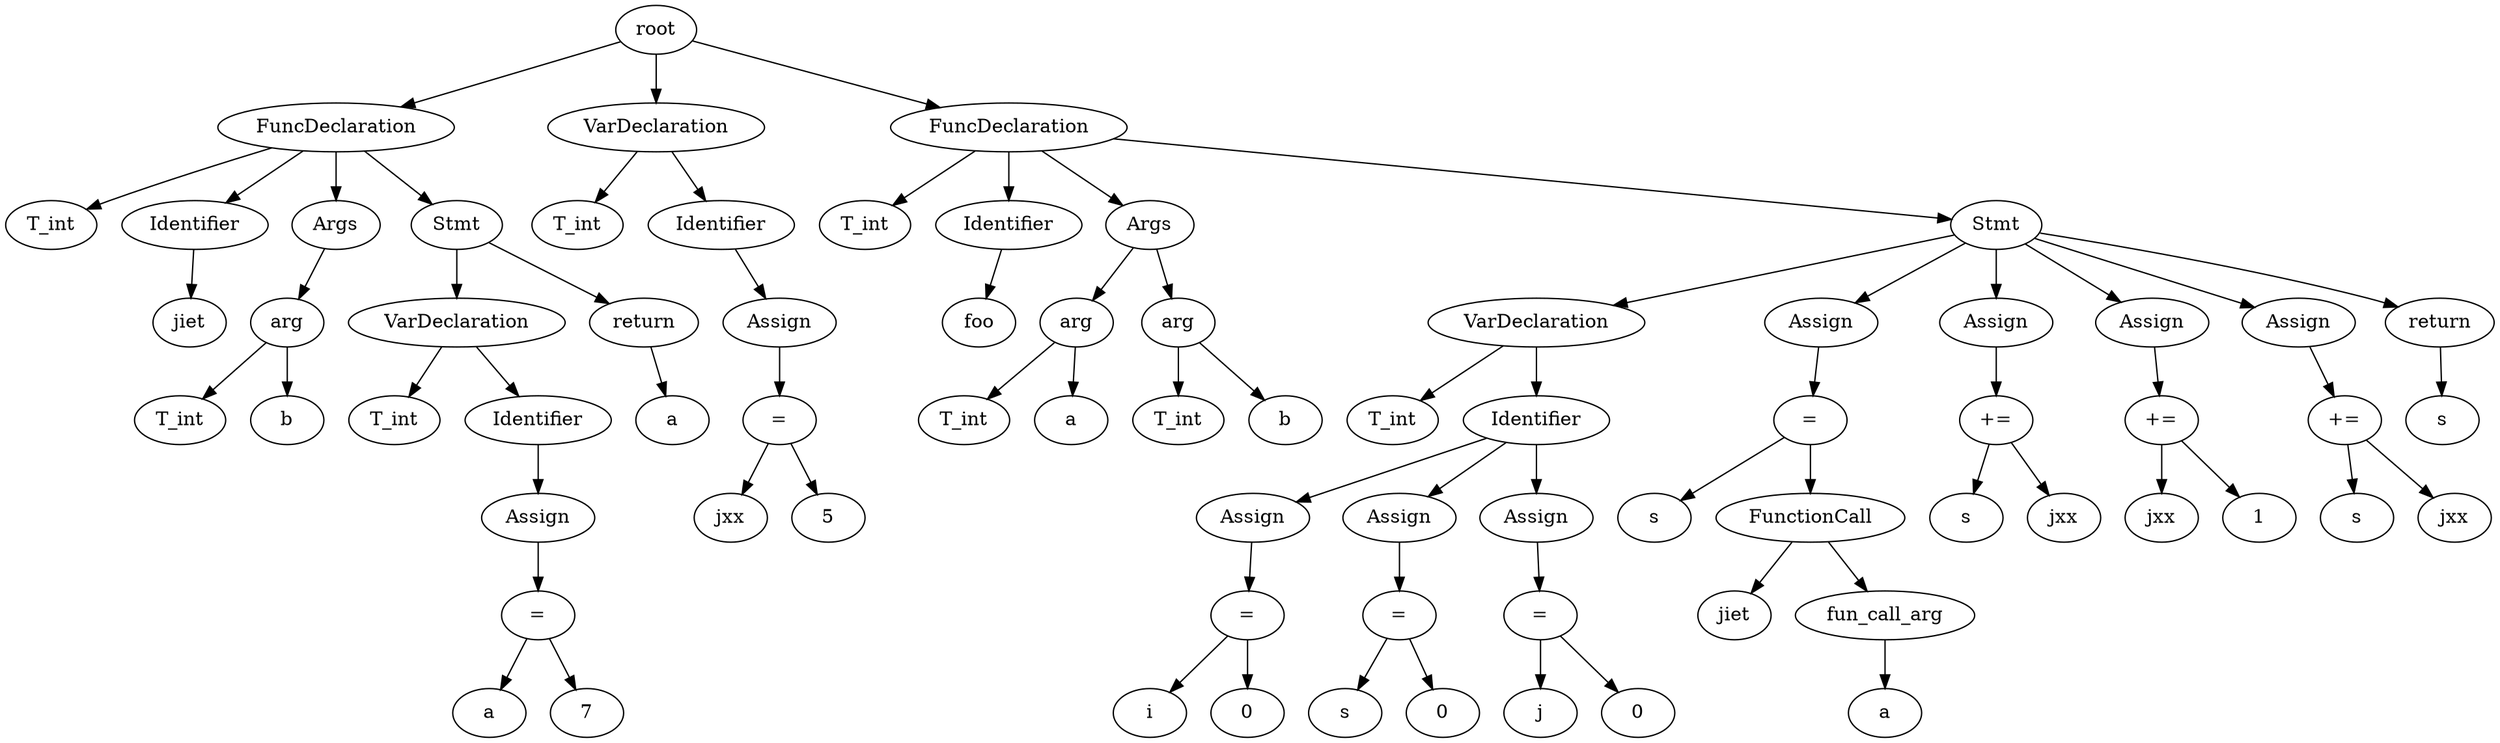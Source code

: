 // root
digraph {
	None [label=root]
	0 [label=FuncDeclaration]
	None -> 0
	1 [label=T_int]
	0 -> 1
	2 [label=Identifier]
	0 -> 2
	3 [label=jiet]
	2 -> 3
	4 [label=Args]
	0 -> 4
	5 [label=arg]
	4 -> 5
	6 [label=T_int]
	5 -> 6
	7 [label=b]
	5 -> 7
	8 [label=Stmt]
	0 -> 8
	9 [label=VarDeclaration]
	8 -> 9
	10 [label=T_int]
	9 -> 10
	11 [label=Identifier]
	9 -> 11
	12 [label=Assign]
	11 -> 12
	14 [label="="]
	12 -> 14
	13 [label=a]
	14 -> 13
	15 [label=7]
	14 -> 15
	16 [label=return]
	8 -> 16
	17 [label=a]
	16 -> 17
	18 [label=VarDeclaration]
	None -> 18
	19 [label=T_int]
	18 -> 19
	20 [label=Identifier]
	18 -> 20
	21 [label=Assign]
	20 -> 21
	23 [label="="]
	21 -> 23
	22 [label=jxx]
	23 -> 22
	24 [label=5]
	23 -> 24
	25 [label=FuncDeclaration]
	None -> 25
	26 [label=T_int]
	25 -> 26
	27 [label=Identifier]
	25 -> 27
	28 [label=foo]
	27 -> 28
	29 [label=Args]
	25 -> 29
	30 [label=arg]
	29 -> 30
	31 [label=T_int]
	30 -> 31
	32 [label=a]
	30 -> 32
	33 [label=arg]
	29 -> 33
	34 [label=T_int]
	33 -> 34
	35 [label=b]
	33 -> 35
	36 [label=Stmt]
	25 -> 36
	37 [label=VarDeclaration]
	36 -> 37
	38 [label=T_int]
	37 -> 38
	39 [label=Identifier]
	37 -> 39
	40 [label=Assign]
	39 -> 40
	42 [label="="]
	40 -> 42
	41 [label=i]
	42 -> 41
	43 [label=0]
	42 -> 43
	44 [label=Assign]
	39 -> 44
	46 [label="="]
	44 -> 46
	45 [label=s]
	46 -> 45
	47 [label=0]
	46 -> 47
	48 [label=Assign]
	39 -> 48
	50 [label="="]
	48 -> 50
	49 [label=j]
	50 -> 49
	51 [label=0]
	50 -> 51
	52 [label=Assign]
	36 -> 52
	54 [label="="]
	52 -> 54
	53 [label=s]
	54 -> 53
	55 [label=FunctionCall]
	54 -> 55
	56 [label=jiet]
	55 -> 56
	57 [label=fun_call_arg]
	55 -> 57
	58 [label=a]
	57 -> 58
	59 [label=Assign]
	36 -> 59
	61 [label="+="]
	59 -> 61
	60 [label=s]
	61 -> 60
	62 [label=jxx]
	61 -> 62
	63 [label=Assign]
	36 -> 63
	65 [label="+="]
	63 -> 65
	64 [label=jxx]
	65 -> 64
	66 [label=1]
	65 -> 66
	67 [label=Assign]
	36 -> 67
	69 [label="+="]
	67 -> 69
	68 [label=s]
	69 -> 68
	70 [label=jxx]
	69 -> 70
	71 [label=return]
	36 -> 71
	72 [label=s]
	71 -> 72
}
